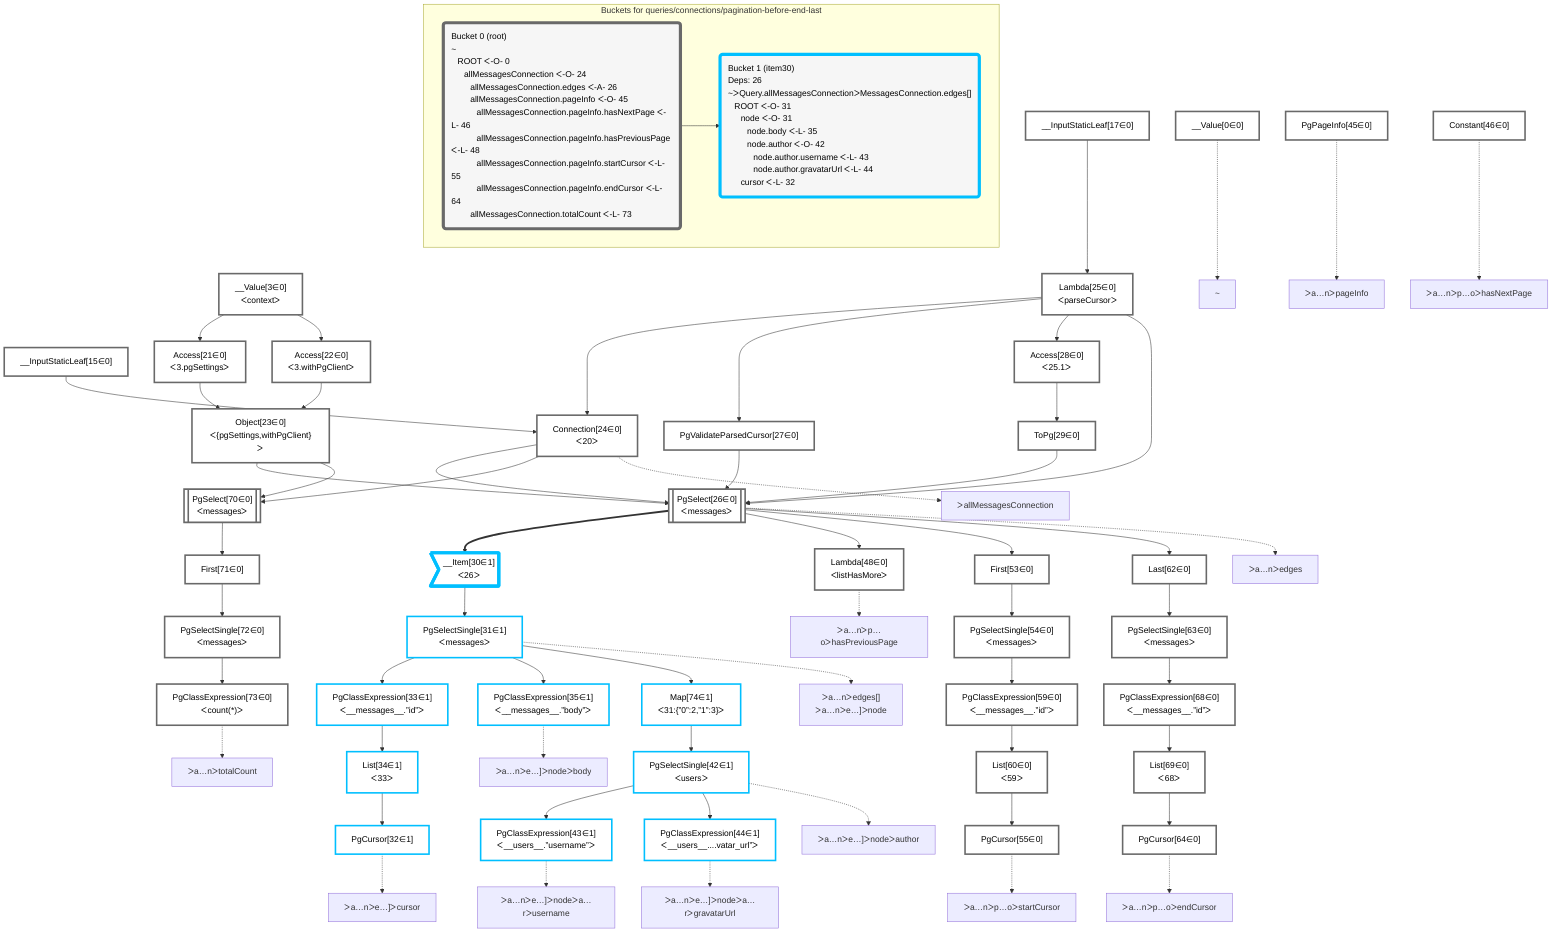 graph TD
    classDef path fill:#eee,stroke:#000,color:#000
    classDef plan fill:#fff,stroke-width:3px,color:#000
    classDef itemplan fill:#fff,stroke-width:6px,color:#000
    classDef sideeffectplan fill:#f00,stroke-width:6px,color:#000
    classDef bucket fill:#f6f6f6,color:#000,stroke-width:6px,text-align:left


    %% define plans
    __Value0["__Value[0∈0]"]:::plan
    __Value3["__Value[3∈0]<br />ᐸcontextᐳ"]:::plan
    __InputStaticLeaf15["__InputStaticLeaf[15∈0]"]:::plan
    __InputStaticLeaf17["__InputStaticLeaf[17∈0]"]:::plan
    Access21["Access[21∈0]<br />ᐸ3.pgSettingsᐳ"]:::plan
    Access22["Access[22∈0]<br />ᐸ3.withPgClientᐳ"]:::plan
    Object23["Object[23∈0]<br />ᐸ{pgSettings,withPgClient}ᐳ"]:::plan
    Lambda25["Lambda[25∈0]<br />ᐸparseCursorᐳ"]:::plan
    Connection24["Connection[24∈0]<br />ᐸ20ᐳ"]:::plan
    PgValidateParsedCursor27["PgValidateParsedCursor[27∈0]"]:::plan
    Access28["Access[28∈0]<br />ᐸ25.1ᐳ"]:::plan
    ToPg29["ToPg[29∈0]"]:::plan
    PgSelect26[["PgSelect[26∈0]<br />ᐸmessagesᐳ"]]:::plan
    __Item30>"__Item[30∈1]<br />ᐸ26ᐳ"]:::itemplan
    PgSelectSingle31["PgSelectSingle[31∈1]<br />ᐸmessagesᐳ"]:::plan
    PgClassExpression33["PgClassExpression[33∈1]<br />ᐸ__messages__.”id”ᐳ"]:::plan
    List34["List[34∈1]<br />ᐸ33ᐳ"]:::plan
    PgCursor32["PgCursor[32∈1]"]:::plan
    PgClassExpression35["PgClassExpression[35∈1]<br />ᐸ__messages__.”body”ᐳ"]:::plan
    Map74["Map[74∈1]<br />ᐸ31:{”0”:2,”1”:3}ᐳ"]:::plan
    PgSelectSingle42["PgSelectSingle[42∈1]<br />ᐸusersᐳ"]:::plan
    PgClassExpression43["PgClassExpression[43∈1]<br />ᐸ__users__.”username”ᐳ"]:::plan
    PgClassExpression44["PgClassExpression[44∈1]<br />ᐸ__users__....vatar_url”ᐳ"]:::plan
    PgPageInfo45["PgPageInfo[45∈0]"]:::plan
    Constant46["Constant[46∈0]"]:::plan
    Lambda48["Lambda[48∈0]<br />ᐸlistHasMoreᐳ"]:::plan
    First53["First[53∈0]"]:::plan
    PgSelectSingle54["PgSelectSingle[54∈0]<br />ᐸmessagesᐳ"]:::plan
    PgClassExpression59["PgClassExpression[59∈0]<br />ᐸ__messages__.”id”ᐳ"]:::plan
    List60["List[60∈0]<br />ᐸ59ᐳ"]:::plan
    PgCursor55["PgCursor[55∈0]"]:::plan
    Last62["Last[62∈0]"]:::plan
    PgSelectSingle63["PgSelectSingle[63∈0]<br />ᐸmessagesᐳ"]:::plan
    PgClassExpression68["PgClassExpression[68∈0]<br />ᐸ__messages__.”id”ᐳ"]:::plan
    List69["List[69∈0]<br />ᐸ68ᐳ"]:::plan
    PgCursor64["PgCursor[64∈0]"]:::plan
    PgSelect70[["PgSelect[70∈0]<br />ᐸmessagesᐳ"]]:::plan
    First71["First[71∈0]"]:::plan
    PgSelectSingle72["PgSelectSingle[72∈0]<br />ᐸmessagesᐳ"]:::plan
    PgClassExpression73["PgClassExpression[73∈0]<br />ᐸcount(*)ᐳ"]:::plan

    %% plan dependencies
    __Value3 --> Access21
    __Value3 --> Access22
    Access21 & Access22 --> Object23
    __InputStaticLeaf17 --> Lambda25
    __InputStaticLeaf15 & Lambda25 --> Connection24
    Lambda25 --> PgValidateParsedCursor27
    Lambda25 --> Access28
    Access28 --> ToPg29
    Object23 & Connection24 & Lambda25 & PgValidateParsedCursor27 & ToPg29 --> PgSelect26
    PgSelect26 ==> __Item30
    __Item30 --> PgSelectSingle31
    PgSelectSingle31 --> PgClassExpression33
    PgClassExpression33 --> List34
    List34 --> PgCursor32
    PgSelectSingle31 --> PgClassExpression35
    PgSelectSingle31 --> Map74
    Map74 --> PgSelectSingle42
    PgSelectSingle42 --> PgClassExpression43
    PgSelectSingle42 --> PgClassExpression44
    PgSelect26 --> Lambda48
    PgSelect26 --> First53
    First53 --> PgSelectSingle54
    PgSelectSingle54 --> PgClassExpression59
    PgClassExpression59 --> List60
    List60 --> PgCursor55
    PgSelect26 --> Last62
    Last62 --> PgSelectSingle63
    PgSelectSingle63 --> PgClassExpression68
    PgClassExpression68 --> List69
    List69 --> PgCursor64
    Object23 & Connection24 --> PgSelect70
    PgSelect70 --> First71
    First71 --> PgSelectSingle72
    PgSelectSingle72 --> PgClassExpression73

    %% plan-to-path relationships
    P0["~"]
    __Value0 -.-> P0
    P24["ᐳallMessagesConnection"]
    Connection24 -.-> P24
    P26["ᐳa…nᐳedges"]
    PgSelect26 -.-> P26
    P31["ᐳa…nᐳedges[]<br />ᐳa…nᐳe…]ᐳnode"]
    PgSelectSingle31 -.-> P31
    P32["ᐳa…nᐳe…]ᐳcursor"]
    PgCursor32 -.-> P32
    P35["ᐳa…nᐳe…]ᐳnodeᐳbody"]
    PgClassExpression35 -.-> P35
    P42["ᐳa…nᐳe…]ᐳnodeᐳauthor"]
    PgSelectSingle42 -.-> P42
    P43["ᐳa…nᐳe…]ᐳnodeᐳa…rᐳusername"]
    PgClassExpression43 -.-> P43
    P44["ᐳa…nᐳe…]ᐳnodeᐳa…rᐳgravatarUrl"]
    PgClassExpression44 -.-> P44
    P45["ᐳa…nᐳpageInfo"]
    PgPageInfo45 -.-> P45
    P46["ᐳa…nᐳp…oᐳhasNextPage"]
    Constant46 -.-> P46
    P48["ᐳa…nᐳp…oᐳhasPreviousPage"]
    Lambda48 -.-> P48
    P55["ᐳa…nᐳp…oᐳstartCursor"]
    PgCursor55 -.-> P55
    P64["ᐳa…nᐳp…oᐳendCursor"]
    PgCursor64 -.-> P64
    P73["ᐳa…nᐳtotalCount"]
    PgClassExpression73 -.-> P73

    subgraph "Buckets for queries/connections/pagination-before-end-last"
    Bucket0("Bucket 0 (root)<br />~<br />⠀ROOT ᐸ-O- 0<br />⠀⠀allMessagesConnection ᐸ-O- 24<br />⠀⠀⠀allMessagesConnection.edges ᐸ-A- 26<br />⠀⠀⠀allMessagesConnection.pageInfo ᐸ-O- 45<br />⠀⠀⠀⠀allMessagesConnection.pageInfo.hasNextPage ᐸ-L- 46<br />⠀⠀⠀⠀allMessagesConnection.pageInfo.hasPreviousPage ᐸ-L- 48<br />⠀⠀⠀⠀allMessagesConnection.pageInfo.startCursor ᐸ-L- 55<br />⠀⠀⠀⠀allMessagesConnection.pageInfo.endCursor ᐸ-L- 64<br />⠀⠀⠀allMessagesConnection.totalCount ᐸ-L- 73"):::bucket
    classDef bucket0 stroke:#696969
    class Bucket0,__Value0,__Value3,__InputStaticLeaf15,__InputStaticLeaf17,Access21,Access22,Object23,Connection24,Lambda25,PgSelect26,PgValidateParsedCursor27,Access28,ToPg29,PgPageInfo45,Constant46,Lambda48,First53,PgSelectSingle54,PgCursor55,PgClassExpression59,List60,Last62,PgSelectSingle63,PgCursor64,PgClassExpression68,List69,PgSelect70,First71,PgSelectSingle72,PgClassExpression73 bucket0
    Bucket1("Bucket 1 (item30)<br />Deps: 26<br />~ᐳQuery.allMessagesConnectionᐳMessagesConnection.edges[]<br />⠀ROOT ᐸ-O- 31<br />⠀⠀node ᐸ-O- 31<br />⠀⠀⠀node.body ᐸ-L- 35<br />⠀⠀⠀node.author ᐸ-O- 42<br />⠀⠀⠀⠀node.author.username ᐸ-L- 43<br />⠀⠀⠀⠀node.author.gravatarUrl ᐸ-L- 44<br />⠀⠀cursor ᐸ-L- 32"):::bucket
    classDef bucket1 stroke:#00bfff
    class Bucket1,__Item30,PgSelectSingle31,PgCursor32,PgClassExpression33,List34,PgClassExpression35,PgSelectSingle42,PgClassExpression43,PgClassExpression44,Map74 bucket1
    Bucket0 --> Bucket1
    end